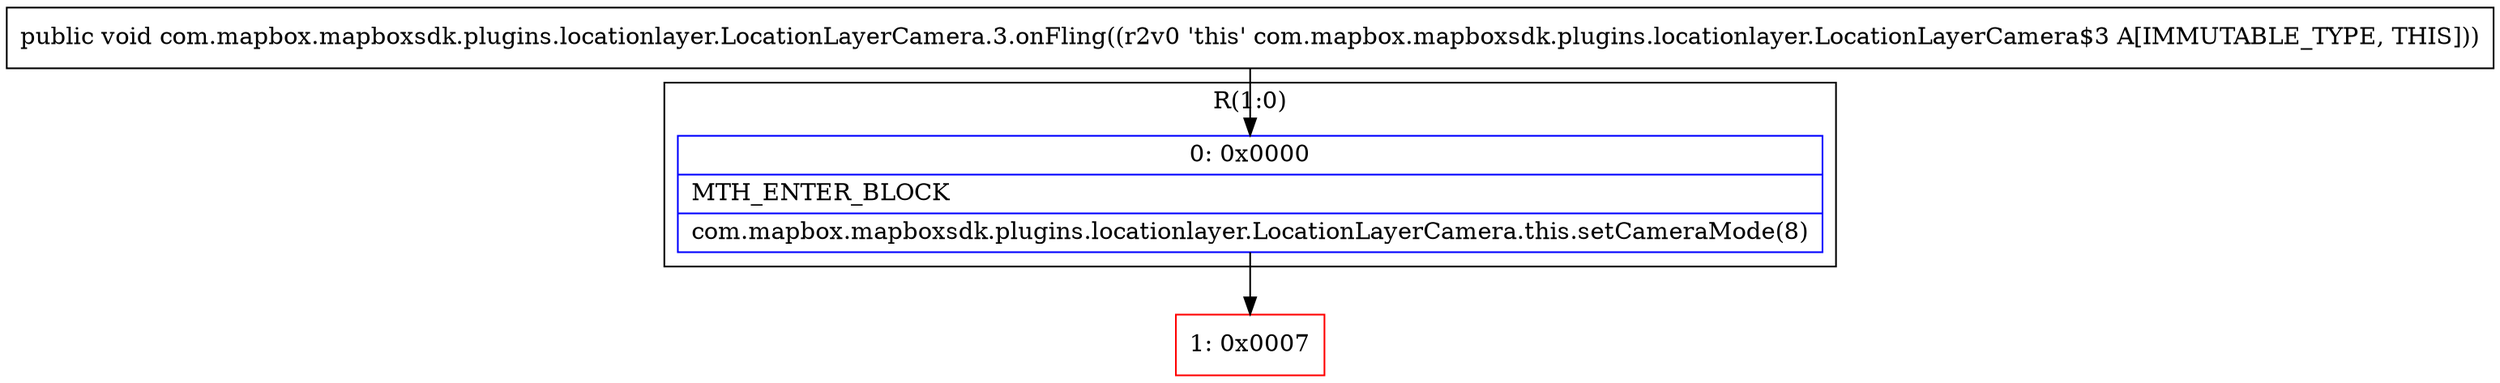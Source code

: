 digraph "CFG forcom.mapbox.mapboxsdk.plugins.locationlayer.LocationLayerCamera.3.onFling()V" {
subgraph cluster_Region_575625801 {
label = "R(1:0)";
node [shape=record,color=blue];
Node_0 [shape=record,label="{0\:\ 0x0000|MTH_ENTER_BLOCK\l|com.mapbox.mapboxsdk.plugins.locationlayer.LocationLayerCamera.this.setCameraMode(8)\l}"];
}
Node_1 [shape=record,color=red,label="{1\:\ 0x0007}"];
MethodNode[shape=record,label="{public void com.mapbox.mapboxsdk.plugins.locationlayer.LocationLayerCamera.3.onFling((r2v0 'this' com.mapbox.mapboxsdk.plugins.locationlayer.LocationLayerCamera$3 A[IMMUTABLE_TYPE, THIS])) }"];
MethodNode -> Node_0;
Node_0 -> Node_1;
}

